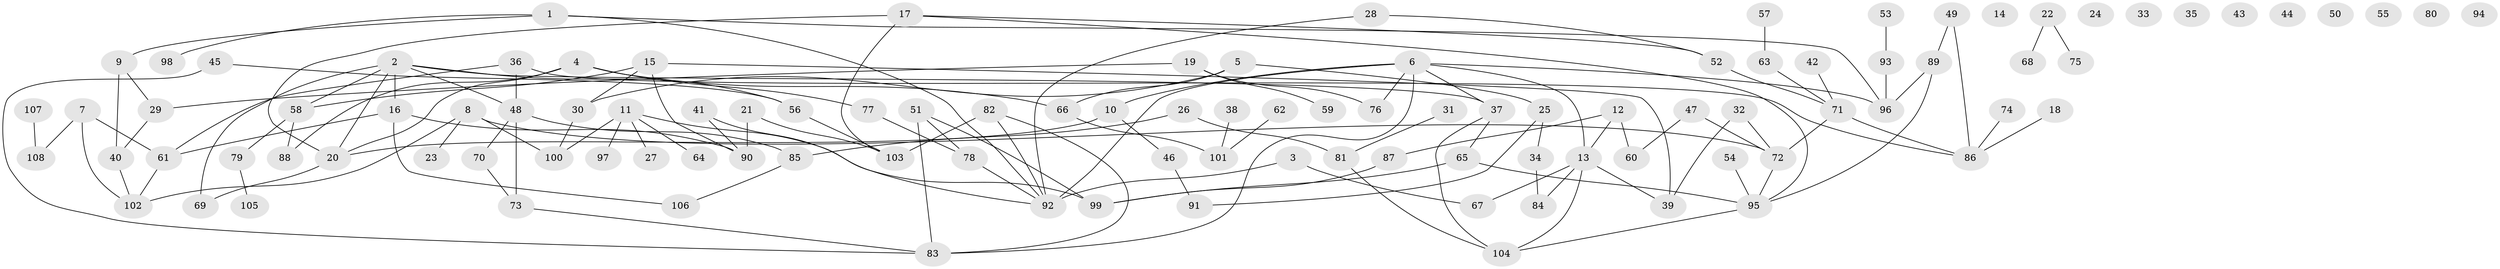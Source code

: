 // Generated by graph-tools (version 1.1) at 2025/49/03/09/25 03:49:08]
// undirected, 108 vertices, 138 edges
graph export_dot {
graph [start="1"]
  node [color=gray90,style=filled];
  1;
  2;
  3;
  4;
  5;
  6;
  7;
  8;
  9;
  10;
  11;
  12;
  13;
  14;
  15;
  16;
  17;
  18;
  19;
  20;
  21;
  22;
  23;
  24;
  25;
  26;
  27;
  28;
  29;
  30;
  31;
  32;
  33;
  34;
  35;
  36;
  37;
  38;
  39;
  40;
  41;
  42;
  43;
  44;
  45;
  46;
  47;
  48;
  49;
  50;
  51;
  52;
  53;
  54;
  55;
  56;
  57;
  58;
  59;
  60;
  61;
  62;
  63;
  64;
  65;
  66;
  67;
  68;
  69;
  70;
  71;
  72;
  73;
  74;
  75;
  76;
  77;
  78;
  79;
  80;
  81;
  82;
  83;
  84;
  85;
  86;
  87;
  88;
  89;
  90;
  91;
  92;
  93;
  94;
  95;
  96;
  97;
  98;
  99;
  100;
  101;
  102;
  103;
  104;
  105;
  106;
  107;
  108;
  1 -- 9;
  1 -- 92;
  1 -- 96;
  1 -- 98;
  2 -- 16;
  2 -- 20;
  2 -- 37;
  2 -- 48;
  2 -- 56;
  2 -- 58;
  2 -- 69;
  3 -- 67;
  3 -- 92;
  4 -- 20;
  4 -- 66;
  4 -- 77;
  4 -- 88;
  5 -- 25;
  5 -- 30;
  5 -- 66;
  6 -- 10;
  6 -- 13;
  6 -- 37;
  6 -- 76;
  6 -- 83;
  6 -- 92;
  6 -- 96;
  7 -- 61;
  7 -- 102;
  7 -- 108;
  8 -- 23;
  8 -- 72;
  8 -- 100;
  8 -- 102;
  9 -- 29;
  9 -- 40;
  10 -- 20;
  10 -- 46;
  11 -- 27;
  11 -- 64;
  11 -- 97;
  11 -- 99;
  11 -- 100;
  12 -- 13;
  12 -- 60;
  12 -- 87;
  13 -- 39;
  13 -- 67;
  13 -- 84;
  13 -- 104;
  15 -- 30;
  15 -- 39;
  15 -- 58;
  15 -- 90;
  16 -- 61;
  16 -- 90;
  16 -- 106;
  17 -- 20;
  17 -- 52;
  17 -- 95;
  17 -- 103;
  18 -- 86;
  19 -- 29;
  19 -- 59;
  19 -- 76;
  20 -- 69;
  21 -- 90;
  21 -- 103;
  22 -- 68;
  22 -- 75;
  25 -- 34;
  25 -- 91;
  26 -- 81;
  26 -- 85;
  28 -- 52;
  28 -- 92;
  29 -- 40;
  30 -- 100;
  31 -- 81;
  32 -- 39;
  32 -- 72;
  34 -- 84;
  36 -- 48;
  36 -- 61;
  36 -- 86;
  37 -- 65;
  37 -- 104;
  38 -- 101;
  40 -- 102;
  41 -- 90;
  41 -- 92;
  42 -- 71;
  45 -- 56;
  45 -- 83;
  46 -- 91;
  47 -- 60;
  47 -- 72;
  48 -- 70;
  48 -- 73;
  48 -- 85;
  49 -- 86;
  49 -- 89;
  51 -- 78;
  51 -- 83;
  51 -- 99;
  52 -- 71;
  53 -- 93;
  54 -- 95;
  56 -- 103;
  57 -- 63;
  58 -- 79;
  58 -- 88;
  61 -- 102;
  62 -- 101;
  63 -- 71;
  65 -- 95;
  65 -- 99;
  66 -- 101;
  70 -- 73;
  71 -- 72;
  71 -- 86;
  72 -- 95;
  73 -- 83;
  74 -- 86;
  77 -- 78;
  78 -- 92;
  79 -- 105;
  81 -- 104;
  82 -- 83;
  82 -- 92;
  82 -- 103;
  85 -- 106;
  87 -- 99;
  89 -- 95;
  89 -- 96;
  93 -- 96;
  95 -- 104;
  107 -- 108;
}
